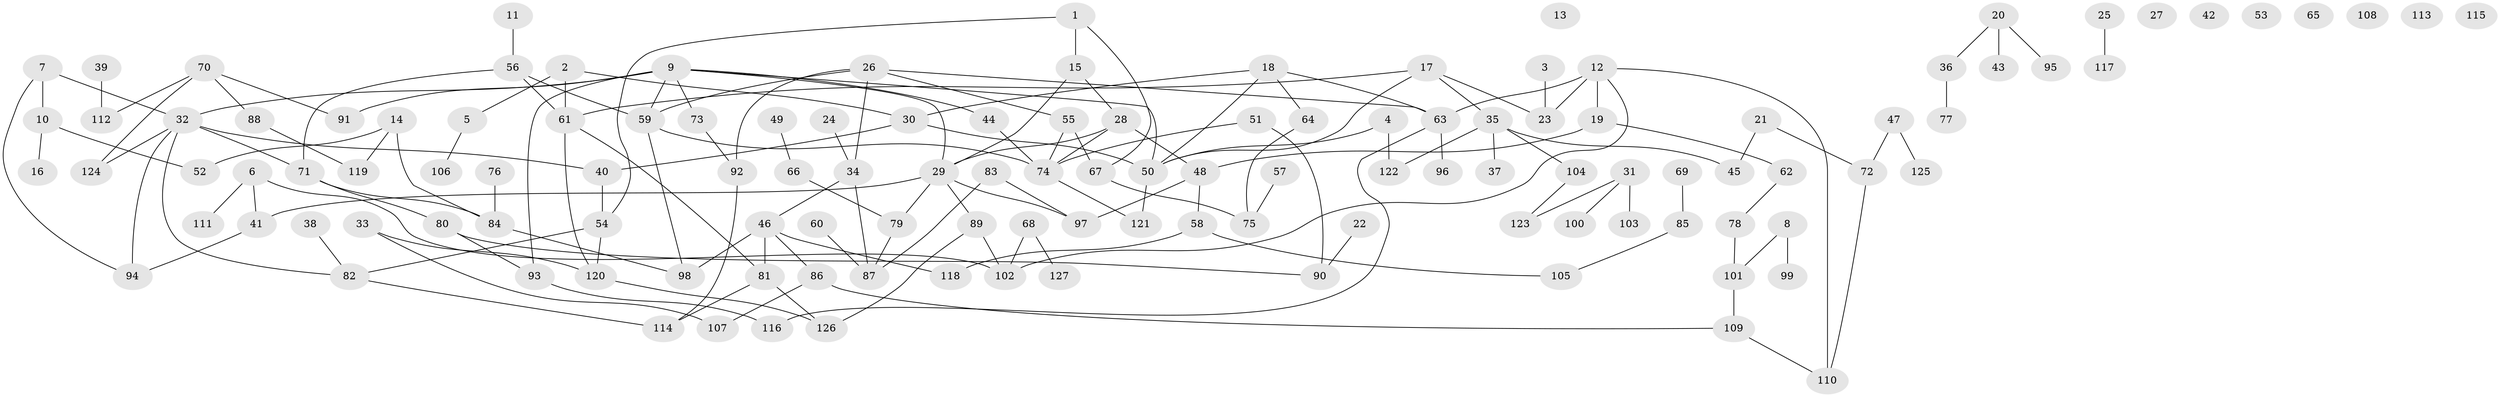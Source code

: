 // coarse degree distribution, {3: 0.275, 2: 0.225, 5: 0.1, 4: 0.125, 1: 0.2, 7: 0.05, 8: 0.0125, 6: 0.0125}
// Generated by graph-tools (version 1.1) at 2025/35/03/04/25 23:35:51]
// undirected, 127 vertices, 161 edges
graph export_dot {
  node [color=gray90,style=filled];
  1;
  2;
  3;
  4;
  5;
  6;
  7;
  8;
  9;
  10;
  11;
  12;
  13;
  14;
  15;
  16;
  17;
  18;
  19;
  20;
  21;
  22;
  23;
  24;
  25;
  26;
  27;
  28;
  29;
  30;
  31;
  32;
  33;
  34;
  35;
  36;
  37;
  38;
  39;
  40;
  41;
  42;
  43;
  44;
  45;
  46;
  47;
  48;
  49;
  50;
  51;
  52;
  53;
  54;
  55;
  56;
  57;
  58;
  59;
  60;
  61;
  62;
  63;
  64;
  65;
  66;
  67;
  68;
  69;
  70;
  71;
  72;
  73;
  74;
  75;
  76;
  77;
  78;
  79;
  80;
  81;
  82;
  83;
  84;
  85;
  86;
  87;
  88;
  89;
  90;
  91;
  92;
  93;
  94;
  95;
  96;
  97;
  98;
  99;
  100;
  101;
  102;
  103;
  104;
  105;
  106;
  107;
  108;
  109;
  110;
  111;
  112;
  113;
  114;
  115;
  116;
  117;
  118;
  119;
  120;
  121;
  122;
  123;
  124;
  125;
  126;
  127;
  1 -- 15;
  1 -- 54;
  1 -- 67;
  2 -- 5;
  2 -- 30;
  2 -- 61;
  3 -- 23;
  4 -- 50;
  4 -- 122;
  5 -- 106;
  6 -- 41;
  6 -- 102;
  6 -- 111;
  7 -- 10;
  7 -- 32;
  7 -- 94;
  8 -- 99;
  8 -- 101;
  9 -- 29;
  9 -- 32;
  9 -- 44;
  9 -- 50;
  9 -- 59;
  9 -- 73;
  9 -- 91;
  9 -- 93;
  10 -- 16;
  10 -- 52;
  11 -- 56;
  12 -- 19;
  12 -- 23;
  12 -- 63;
  12 -- 102;
  12 -- 110;
  14 -- 52;
  14 -- 84;
  14 -- 119;
  15 -- 28;
  15 -- 29;
  17 -- 23;
  17 -- 35;
  17 -- 50;
  17 -- 61;
  18 -- 30;
  18 -- 50;
  18 -- 63;
  18 -- 64;
  19 -- 48;
  19 -- 62;
  20 -- 36;
  20 -- 43;
  20 -- 95;
  21 -- 45;
  21 -- 72;
  22 -- 90;
  24 -- 34;
  25 -- 117;
  26 -- 34;
  26 -- 55;
  26 -- 59;
  26 -- 63;
  26 -- 92;
  28 -- 29;
  28 -- 48;
  28 -- 74;
  29 -- 41;
  29 -- 79;
  29 -- 89;
  29 -- 97;
  30 -- 40;
  30 -- 50;
  31 -- 100;
  31 -- 103;
  31 -- 123;
  32 -- 40;
  32 -- 71;
  32 -- 82;
  32 -- 94;
  32 -- 124;
  33 -- 107;
  33 -- 120;
  34 -- 46;
  34 -- 87;
  35 -- 37;
  35 -- 45;
  35 -- 104;
  35 -- 122;
  36 -- 77;
  38 -- 82;
  39 -- 112;
  40 -- 54;
  41 -- 94;
  44 -- 74;
  46 -- 81;
  46 -- 86;
  46 -- 98;
  46 -- 118;
  47 -- 72;
  47 -- 125;
  48 -- 58;
  48 -- 97;
  49 -- 66;
  50 -- 121;
  51 -- 74;
  51 -- 90;
  54 -- 82;
  54 -- 120;
  55 -- 67;
  55 -- 74;
  56 -- 59;
  56 -- 61;
  56 -- 71;
  57 -- 75;
  58 -- 105;
  58 -- 118;
  59 -- 74;
  59 -- 98;
  60 -- 87;
  61 -- 81;
  61 -- 120;
  62 -- 78;
  63 -- 96;
  63 -- 116;
  64 -- 75;
  66 -- 79;
  67 -- 75;
  68 -- 102;
  68 -- 127;
  69 -- 85;
  70 -- 88;
  70 -- 91;
  70 -- 112;
  70 -- 124;
  71 -- 80;
  71 -- 84;
  72 -- 110;
  73 -- 92;
  74 -- 121;
  76 -- 84;
  78 -- 101;
  79 -- 87;
  80 -- 90;
  80 -- 93;
  81 -- 114;
  81 -- 126;
  82 -- 114;
  83 -- 87;
  83 -- 97;
  84 -- 98;
  85 -- 105;
  86 -- 107;
  86 -- 109;
  88 -- 119;
  89 -- 102;
  89 -- 126;
  92 -- 114;
  93 -- 116;
  101 -- 109;
  104 -- 123;
  109 -- 110;
  120 -- 126;
}

